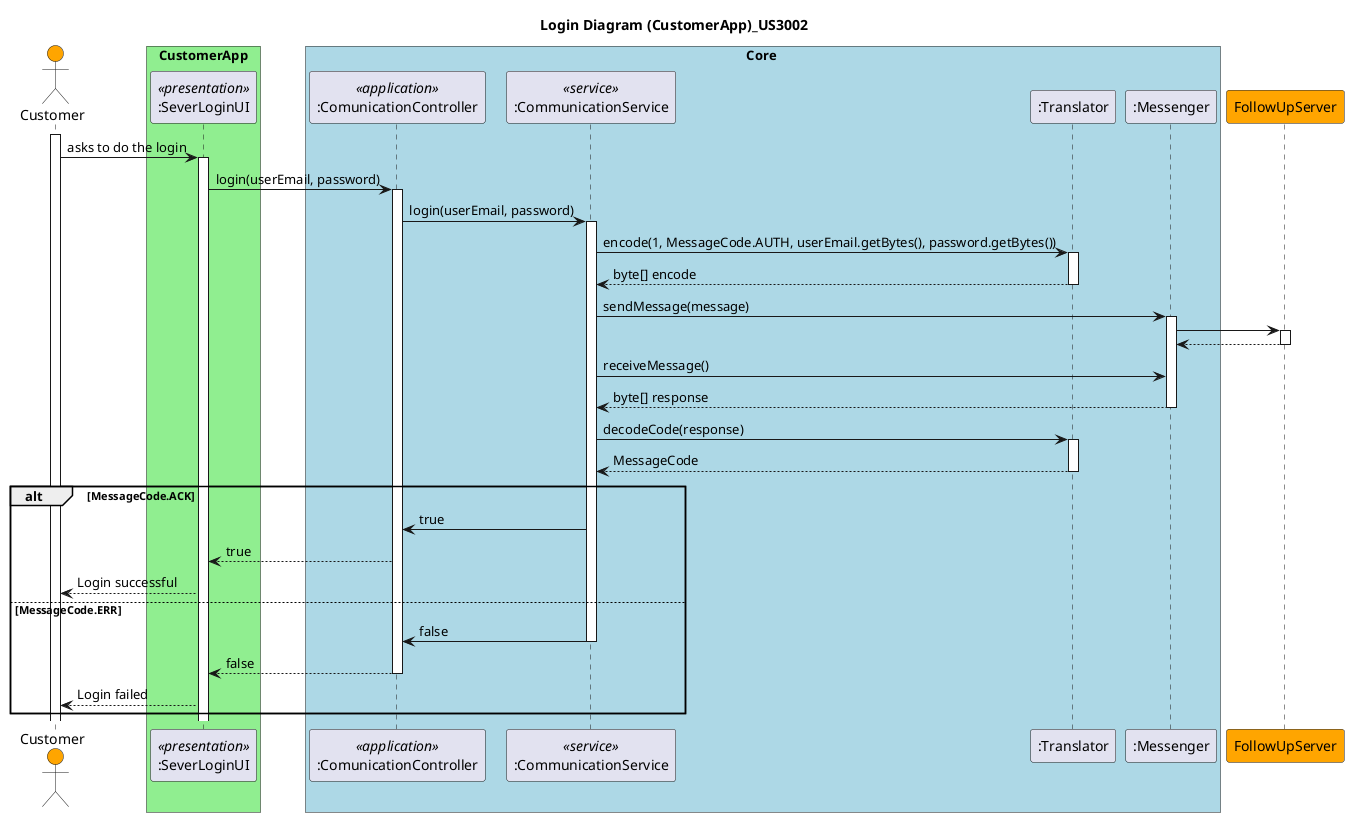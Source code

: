 @startuml
title Login Diagram (CustomerApp)_US3002

actor Customer as actor #orange
box "CustomerApp" #LightGreen
participant ":SeverLoginUI" as login <<presentation>>
end box

box Core #lightblue
participant ":ComunicationController" as com <<application>>
participant ":CommunicationService" as service <<service>>
participant ":Translator" as translator
participant ":Messenger" as messenger
end box

participant "FollowUpServer" as server #orange

activate actor
actor -> login : asks to do the login
activate login
login -> com : login(userEmail, password)
activate com
com -> service : login(userEmail, password)
activate service
service -> translator : encode(1, MessageCode.AUTH, userEmail.getBytes(), password.getBytes())
activate translator
translator --> service : byte[] encode
deactivate translator
service -> messenger : sendMessage(message)
activate messenger
messenger -> server
activate server
server --> messenger
deactivate server
service -> messenger : receiveMessage()
messenger --> service : byte[] response
deactivate messenger
service -> translator : decodeCode(response)
activate translator
translator --> service : MessageCode
deactivate translator

alt MessageCode.ACK
service -> com : true
com --> login : true
login --> actor : Login successful
else MessageCode.ERR
service -> com : false
deactivate service
com --> login : false
deactivate com
login --> actor : Login failed
end

@enduml